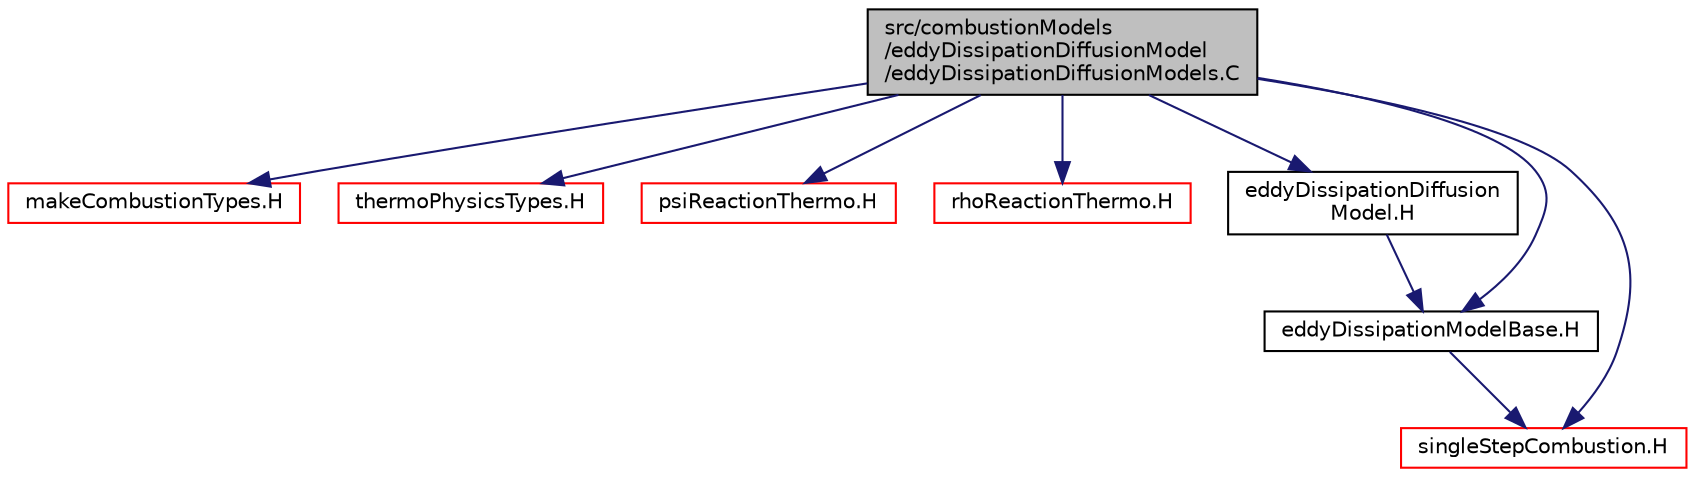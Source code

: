 digraph "src/combustionModels/eddyDissipationDiffusionModel/eddyDissipationDiffusionModels.C"
{
  bgcolor="transparent";
  edge [fontname="Helvetica",fontsize="10",labelfontname="Helvetica",labelfontsize="10"];
  node [fontname="Helvetica",fontsize="10",shape=record];
  Node1 [label="src/combustionModels\l/eddyDissipationDiffusionModel\l/eddyDissipationDiffusionModels.C",height=0.2,width=0.4,color="black", fillcolor="grey75", style="filled" fontcolor="black"];
  Node1 -> Node2 [color="midnightblue",fontsize="10",style="solid",fontname="Helvetica"];
  Node2 [label="makeCombustionTypes.H",height=0.2,width=0.4,color="red",URL="$makeCombustionTypes_8H.html"];
  Node1 -> Node3 [color="midnightblue",fontsize="10",style="solid",fontname="Helvetica"];
  Node3 [label="thermoPhysicsTypes.H",height=0.2,width=0.4,color="red",URL="$thermoPhysicsTypes_8H.html",tooltip="Type definitions for thermo-physics models. "];
  Node1 -> Node4 [color="midnightblue",fontsize="10",style="solid",fontname="Helvetica"];
  Node4 [label="psiReactionThermo.H",height=0.2,width=0.4,color="red",URL="$psiReactionThermo_8H.html"];
  Node1 -> Node5 [color="midnightblue",fontsize="10",style="solid",fontname="Helvetica"];
  Node5 [label="rhoReactionThermo.H",height=0.2,width=0.4,color="red",URL="$rhoReactionThermo_8H.html"];
  Node1 -> Node6 [color="midnightblue",fontsize="10",style="solid",fontname="Helvetica"];
  Node6 [label="eddyDissipationDiffusion\lModel.H",height=0.2,width=0.4,color="black",URL="$eddyDissipationDiffusionModel_8H.html"];
  Node6 -> Node7 [color="midnightblue",fontsize="10",style="solid",fontname="Helvetica"];
  Node7 [label="eddyDissipationModelBase.H",height=0.2,width=0.4,color="black",URL="$eddyDissipationModelBase_8H.html"];
  Node7 -> Node8 [color="midnightblue",fontsize="10",style="solid",fontname="Helvetica"];
  Node8 [label="singleStepCombustion.H",height=0.2,width=0.4,color="red",URL="$singleStepCombustion_8H.html"];
  Node1 -> Node7 [color="midnightblue",fontsize="10",style="solid",fontname="Helvetica"];
  Node1 -> Node8 [color="midnightblue",fontsize="10",style="solid",fontname="Helvetica"];
}
